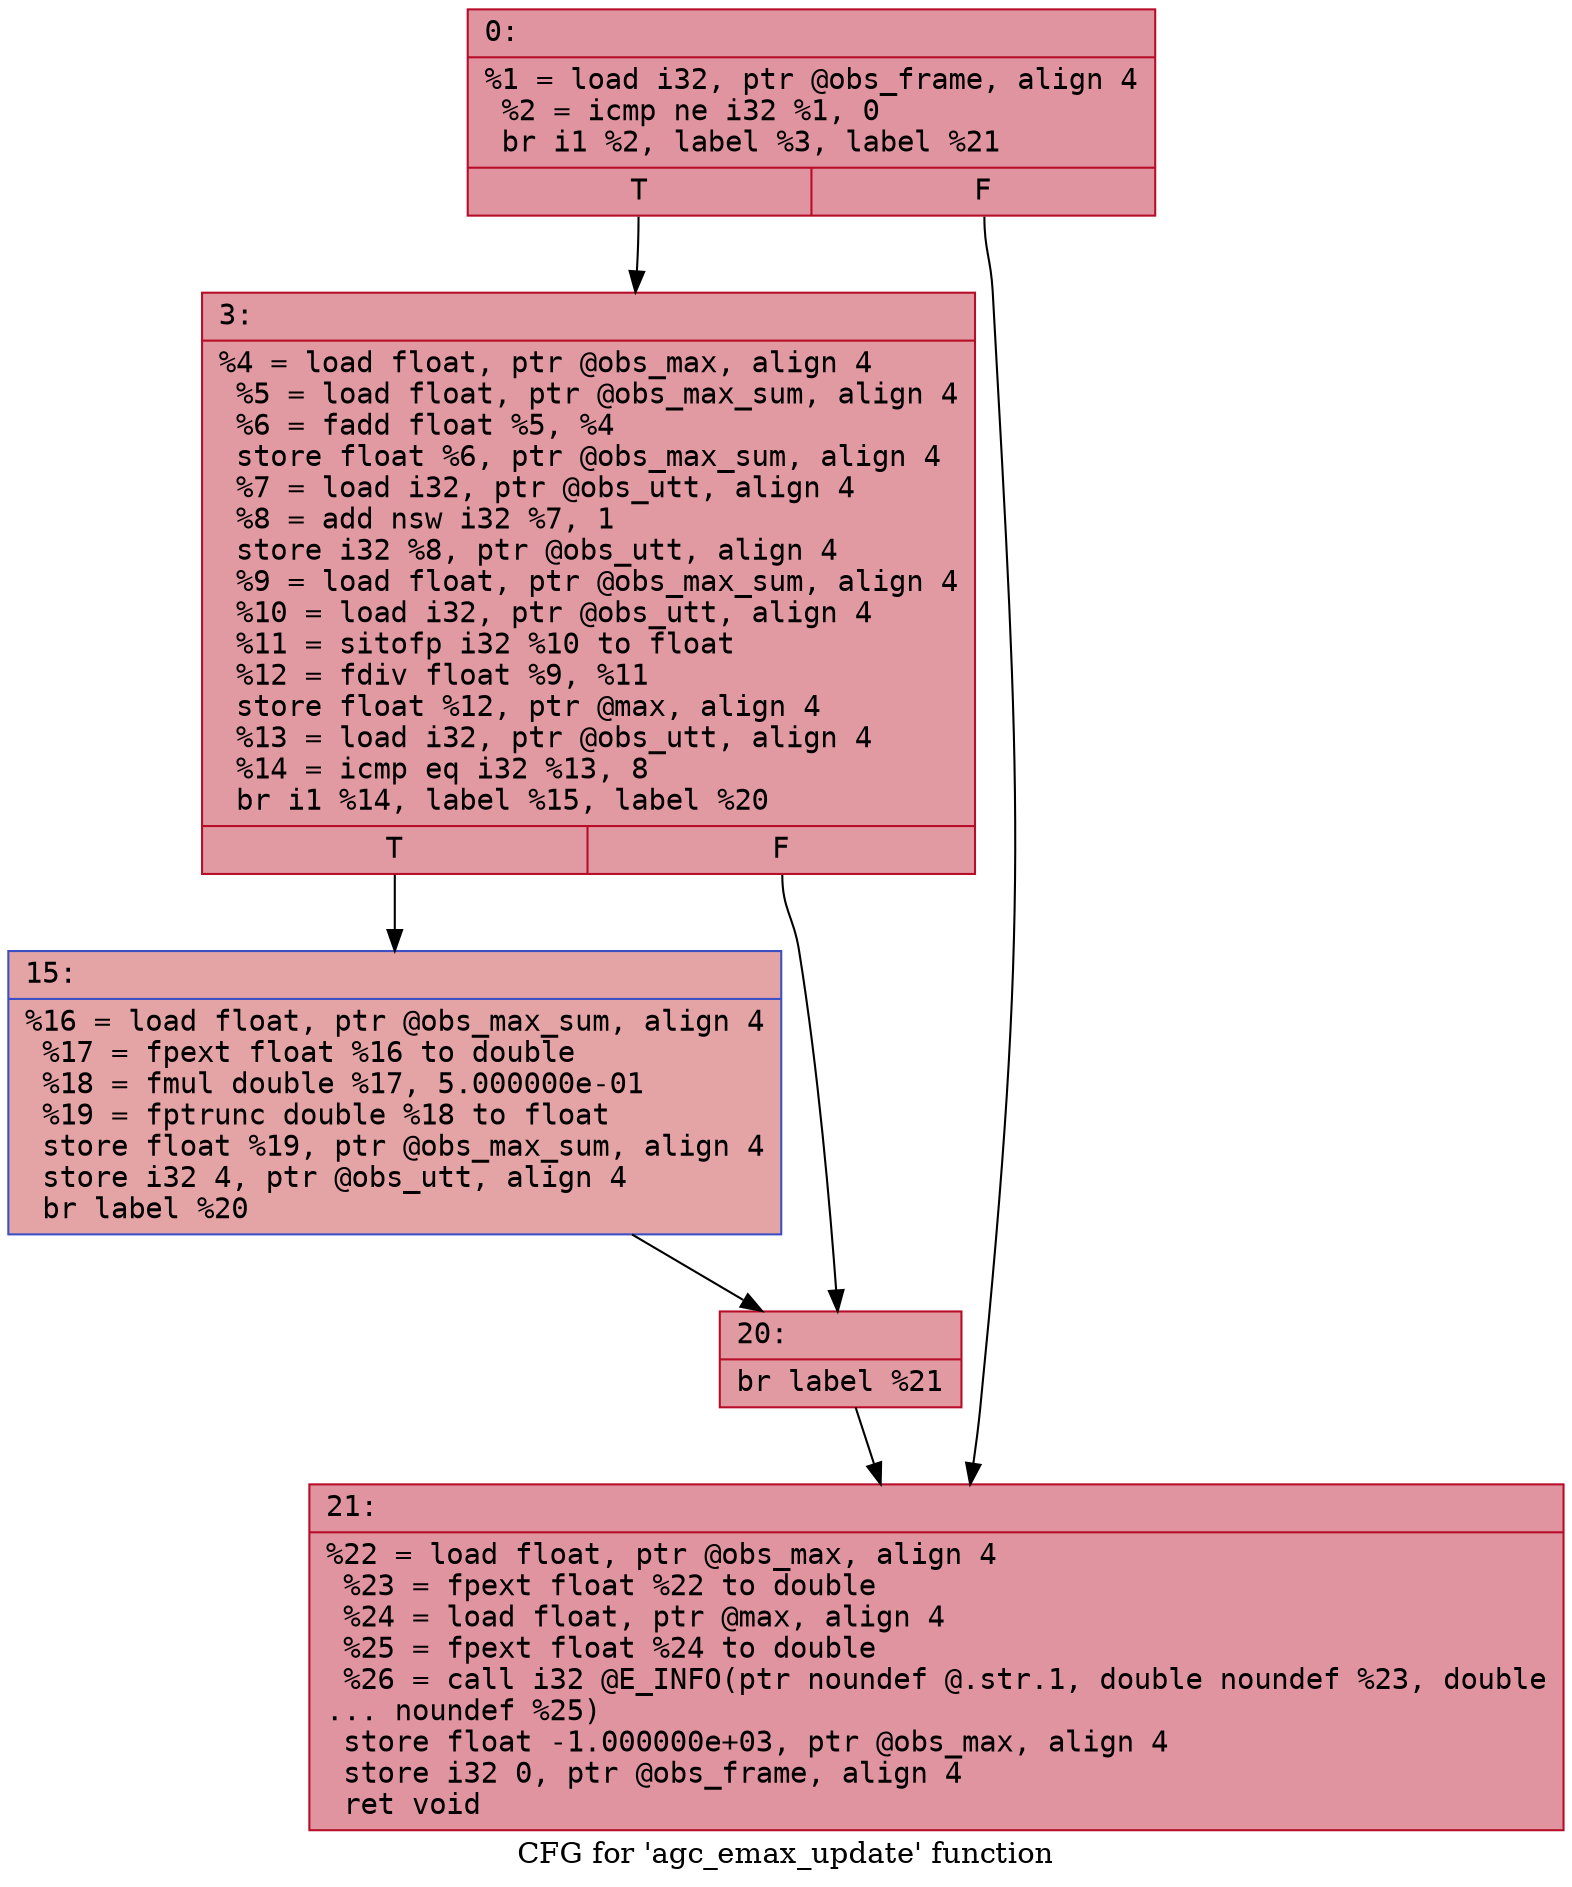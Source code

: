 digraph "CFG for 'agc_emax_update' function" {
	label="CFG for 'agc_emax_update' function";

	Node0x6000018ea030 [shape=record,color="#b70d28ff", style=filled, fillcolor="#b70d2870" fontname="Courier",label="{0:\l|  %1 = load i32, ptr @obs_frame, align 4\l  %2 = icmp ne i32 %1, 0\l  br i1 %2, label %3, label %21\l|{<s0>T|<s1>F}}"];
	Node0x6000018ea030:s0 -> Node0x6000018ea080[tooltip="0 -> 3\nProbability 62.50%" ];
	Node0x6000018ea030:s1 -> Node0x6000018ea170[tooltip="0 -> 21\nProbability 37.50%" ];
	Node0x6000018ea080 [shape=record,color="#b70d28ff", style=filled, fillcolor="#bb1b2c70" fontname="Courier",label="{3:\l|  %4 = load float, ptr @obs_max, align 4\l  %5 = load float, ptr @obs_max_sum, align 4\l  %6 = fadd float %5, %4\l  store float %6, ptr @obs_max_sum, align 4\l  %7 = load i32, ptr @obs_utt, align 4\l  %8 = add nsw i32 %7, 1\l  store i32 %8, ptr @obs_utt, align 4\l  %9 = load float, ptr @obs_max_sum, align 4\l  %10 = load i32, ptr @obs_utt, align 4\l  %11 = sitofp i32 %10 to float\l  %12 = fdiv float %9, %11\l  store float %12, ptr @max, align 4\l  %13 = load i32, ptr @obs_utt, align 4\l  %14 = icmp eq i32 %13, 8\l  br i1 %14, label %15, label %20\l|{<s0>T|<s1>F}}"];
	Node0x6000018ea080:s0 -> Node0x6000018ea0d0[tooltip="3 -> 15\nProbability 50.00%" ];
	Node0x6000018ea080:s1 -> Node0x6000018ea120[tooltip="3 -> 20\nProbability 50.00%" ];
	Node0x6000018ea0d0 [shape=record,color="#3d50c3ff", style=filled, fillcolor="#c32e3170" fontname="Courier",label="{15:\l|  %16 = load float, ptr @obs_max_sum, align 4\l  %17 = fpext float %16 to double\l  %18 = fmul double %17, 5.000000e-01\l  %19 = fptrunc double %18 to float\l  store float %19, ptr @obs_max_sum, align 4\l  store i32 4, ptr @obs_utt, align 4\l  br label %20\l}"];
	Node0x6000018ea0d0 -> Node0x6000018ea120[tooltip="15 -> 20\nProbability 100.00%" ];
	Node0x6000018ea120 [shape=record,color="#b70d28ff", style=filled, fillcolor="#bb1b2c70" fontname="Courier",label="{20:\l|  br label %21\l}"];
	Node0x6000018ea120 -> Node0x6000018ea170[tooltip="20 -> 21\nProbability 100.00%" ];
	Node0x6000018ea170 [shape=record,color="#b70d28ff", style=filled, fillcolor="#b70d2870" fontname="Courier",label="{21:\l|  %22 = load float, ptr @obs_max, align 4\l  %23 = fpext float %22 to double\l  %24 = load float, ptr @max, align 4\l  %25 = fpext float %24 to double\l  %26 = call i32 @E_INFO(ptr noundef @.str.1, double noundef %23, double\l... noundef %25)\l  store float -1.000000e+03, ptr @obs_max, align 4\l  store i32 0, ptr @obs_frame, align 4\l  ret void\l}"];
}

